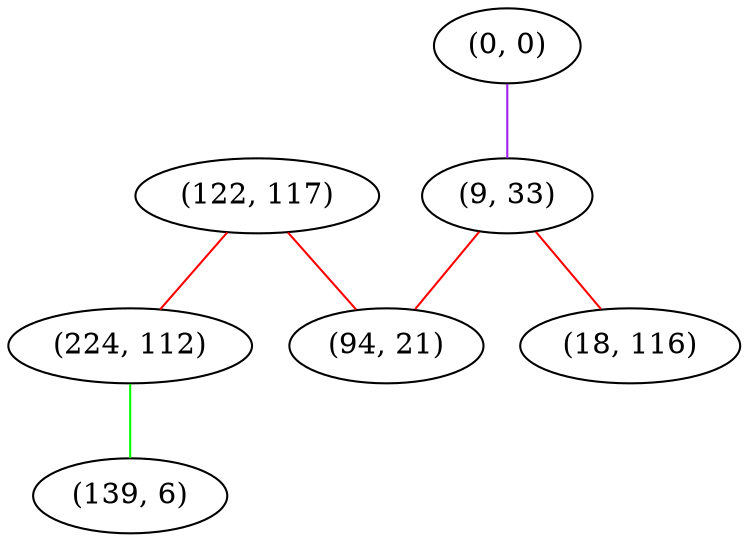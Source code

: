 graph "" {
"(122, 117)";
"(0, 0)";
"(9, 33)";
"(94, 21)";
"(224, 112)";
"(18, 116)";
"(139, 6)";
"(122, 117)" -- "(224, 112)"  [color=red, key=0, weight=1];
"(122, 117)" -- "(94, 21)"  [color=red, key=0, weight=1];
"(0, 0)" -- "(9, 33)"  [color=purple, key=0, weight=4];
"(9, 33)" -- "(18, 116)"  [color=red, key=0, weight=1];
"(9, 33)" -- "(94, 21)"  [color=red, key=0, weight=1];
"(224, 112)" -- "(139, 6)"  [color=green, key=0, weight=2];
}

